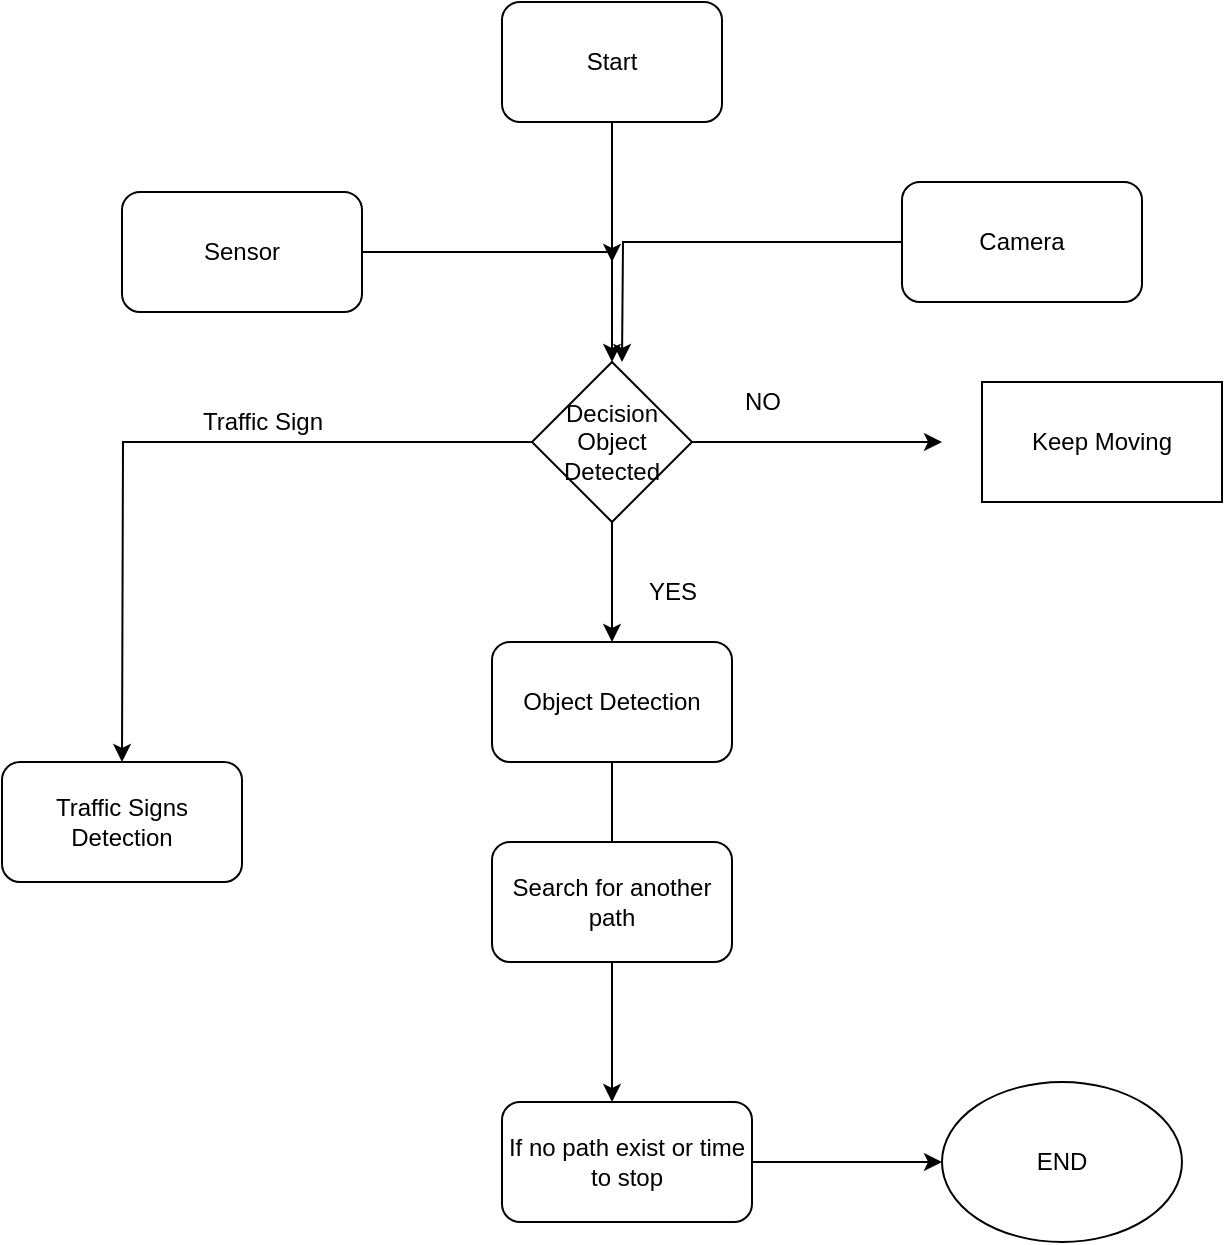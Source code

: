<mxfile version="20.3.6" type="github">
  <diagram id="rxHPAxPZkkmusATUO-no" name="Page-1">
    <mxGraphModel dx="1038" dy="617" grid="1" gridSize="10" guides="1" tooltips="1" connect="1" arrows="1" fold="1" page="1" pageScale="1" pageWidth="850" pageHeight="1100" math="0" shadow="0">
      <root>
        <mxCell id="0" />
        <mxCell id="1" parent="0" />
        <mxCell id="7T2O_6Qfva8UN1nSJMez-4" style="edgeStyle=orthogonalEdgeStyle;rounded=0;orthogonalLoop=1;jettySize=auto;html=1;" edge="1" parent="1" source="7T2O_6Qfva8UN1nSJMez-3">
          <mxGeometry relative="1" as="geometry">
            <mxPoint x="405" y="160" as="targetPoint" />
          </mxGeometry>
        </mxCell>
        <mxCell id="7T2O_6Qfva8UN1nSJMez-3" value="Start" style="rounded=1;whiteSpace=wrap;html=1;" vertex="1" parent="1">
          <mxGeometry x="350" y="30" width="110" height="60" as="geometry" />
        </mxCell>
        <mxCell id="7T2O_6Qfva8UN1nSJMez-8" value="Keep Moving" style="whiteSpace=wrap;html=1;" vertex="1" parent="1">
          <mxGeometry x="590" y="220" width="120" height="60" as="geometry" />
        </mxCell>
        <mxCell id="7T2O_6Qfva8UN1nSJMez-12" style="edgeStyle=orthogonalEdgeStyle;rounded=0;orthogonalLoop=1;jettySize=auto;html=1;" edge="1" parent="1" source="7T2O_6Qfva8UN1nSJMez-9" target="7T2O_6Qfva8UN1nSJMez-11">
          <mxGeometry relative="1" as="geometry" />
        </mxCell>
        <mxCell id="7T2O_6Qfva8UN1nSJMez-9" value="Sensor" style="rounded=1;whiteSpace=wrap;html=1;" vertex="1" parent="1">
          <mxGeometry x="160" y="125" width="120" height="60" as="geometry" />
        </mxCell>
        <mxCell id="7T2O_6Qfva8UN1nSJMez-13" style="edgeStyle=orthogonalEdgeStyle;rounded=0;orthogonalLoop=1;jettySize=auto;html=1;" edge="1" parent="1" source="7T2O_6Qfva8UN1nSJMez-10">
          <mxGeometry relative="1" as="geometry">
            <mxPoint x="410" y="210" as="targetPoint" />
          </mxGeometry>
        </mxCell>
        <mxCell id="7T2O_6Qfva8UN1nSJMez-10" value="Camera" style="rounded=1;whiteSpace=wrap;html=1;" vertex="1" parent="1">
          <mxGeometry x="550" y="120" width="120" height="60" as="geometry" />
        </mxCell>
        <mxCell id="7T2O_6Qfva8UN1nSJMez-15" style="edgeStyle=orthogonalEdgeStyle;rounded=0;orthogonalLoop=1;jettySize=auto;html=1;" edge="1" parent="1" source="7T2O_6Qfva8UN1nSJMez-11">
          <mxGeometry relative="1" as="geometry">
            <mxPoint x="570" y="250" as="targetPoint" />
          </mxGeometry>
        </mxCell>
        <mxCell id="7T2O_6Qfva8UN1nSJMez-19" style="edgeStyle=orthogonalEdgeStyle;rounded=0;orthogonalLoop=1;jettySize=auto;html=1;" edge="1" parent="1" source="7T2O_6Qfva8UN1nSJMez-11">
          <mxGeometry relative="1" as="geometry">
            <mxPoint x="160" y="410" as="targetPoint" />
          </mxGeometry>
        </mxCell>
        <mxCell id="7T2O_6Qfva8UN1nSJMez-22" style="edgeStyle=orthogonalEdgeStyle;rounded=0;orthogonalLoop=1;jettySize=auto;html=1;" edge="1" parent="1" source="7T2O_6Qfva8UN1nSJMez-11" target="7T2O_6Qfva8UN1nSJMez-23">
          <mxGeometry relative="1" as="geometry">
            <mxPoint x="405" y="410" as="targetPoint" />
          </mxGeometry>
        </mxCell>
        <mxCell id="7T2O_6Qfva8UN1nSJMez-11" value="Decision&lt;br&gt;Object Detected" style="rhombus;whiteSpace=wrap;html=1;" vertex="1" parent="1">
          <mxGeometry x="365" y="210" width="80" height="80" as="geometry" />
        </mxCell>
        <mxCell id="7T2O_6Qfva8UN1nSJMez-16" value="NO" style="text;html=1;align=center;verticalAlign=middle;resizable=0;points=[];autosize=1;strokeColor=none;fillColor=none;" vertex="1" parent="1">
          <mxGeometry x="460" y="215" width="40" height="30" as="geometry" />
        </mxCell>
        <mxCell id="7T2O_6Qfva8UN1nSJMez-18" value="YES&lt;br&gt;" style="text;html=1;align=center;verticalAlign=middle;resizable=0;points=[];autosize=1;strokeColor=none;fillColor=none;" vertex="1" parent="1">
          <mxGeometry x="410" y="310" width="50" height="30" as="geometry" />
        </mxCell>
        <mxCell id="7T2O_6Qfva8UN1nSJMez-20" value="Traffic Sign" style="text;html=1;align=center;verticalAlign=middle;resizable=0;points=[];autosize=1;strokeColor=none;fillColor=none;" vertex="1" parent="1">
          <mxGeometry x="190" y="225" width="80" height="30" as="geometry" />
        </mxCell>
        <mxCell id="7T2O_6Qfva8UN1nSJMez-21" value="Traffic Signs Detection" style="rounded=1;whiteSpace=wrap;html=1;" vertex="1" parent="1">
          <mxGeometry x="100" y="410" width="120" height="60" as="geometry" />
        </mxCell>
        <mxCell id="7T2O_6Qfva8UN1nSJMez-23" value="Object Detection" style="rounded=1;whiteSpace=wrap;html=1;" vertex="1" parent="1">
          <mxGeometry x="345" y="350" width="120" height="60" as="geometry" />
        </mxCell>
        <mxCell id="7T2O_6Qfva8UN1nSJMez-29" style="edgeStyle=orthogonalEdgeStyle;rounded=0;orthogonalLoop=1;jettySize=auto;html=1;" edge="1" parent="1" source="7T2O_6Qfva8UN1nSJMez-25">
          <mxGeometry relative="1" as="geometry">
            <mxPoint x="405" y="580" as="targetPoint" />
          </mxGeometry>
        </mxCell>
        <mxCell id="7T2O_6Qfva8UN1nSJMez-25" value="Search for another path" style="rounded=1;whiteSpace=wrap;html=1;" vertex="1" parent="1">
          <mxGeometry x="345" y="450" width="120" height="60" as="geometry" />
        </mxCell>
        <mxCell id="7T2O_6Qfva8UN1nSJMez-28" value="" style="edgeStyle=orthogonalEdgeStyle;rounded=0;orthogonalLoop=1;jettySize=auto;html=1;endArrow=none;" edge="1" parent="1" source="7T2O_6Qfva8UN1nSJMez-23" target="7T2O_6Qfva8UN1nSJMez-25">
          <mxGeometry relative="1" as="geometry">
            <mxPoint x="405" y="560" as="targetPoint" />
            <mxPoint x="405" y="410" as="sourcePoint" />
          </mxGeometry>
        </mxCell>
        <mxCell id="7T2O_6Qfva8UN1nSJMez-33" value="" style="edgeStyle=orthogonalEdgeStyle;rounded=0;orthogonalLoop=1;jettySize=auto;html=1;" edge="1" parent="1" source="7T2O_6Qfva8UN1nSJMez-30" target="7T2O_6Qfva8UN1nSJMez-32">
          <mxGeometry relative="1" as="geometry" />
        </mxCell>
        <mxCell id="7T2O_6Qfva8UN1nSJMez-30" value="If no path exist or time to stop" style="rounded=1;whiteSpace=wrap;html=1;" vertex="1" parent="1">
          <mxGeometry x="350" y="580" width="125" height="60" as="geometry" />
        </mxCell>
        <mxCell id="7T2O_6Qfva8UN1nSJMez-32" value="END" style="ellipse;whiteSpace=wrap;html=1;" vertex="1" parent="1">
          <mxGeometry x="570" y="570" width="120" height="80" as="geometry" />
        </mxCell>
      </root>
    </mxGraphModel>
  </diagram>
</mxfile>

